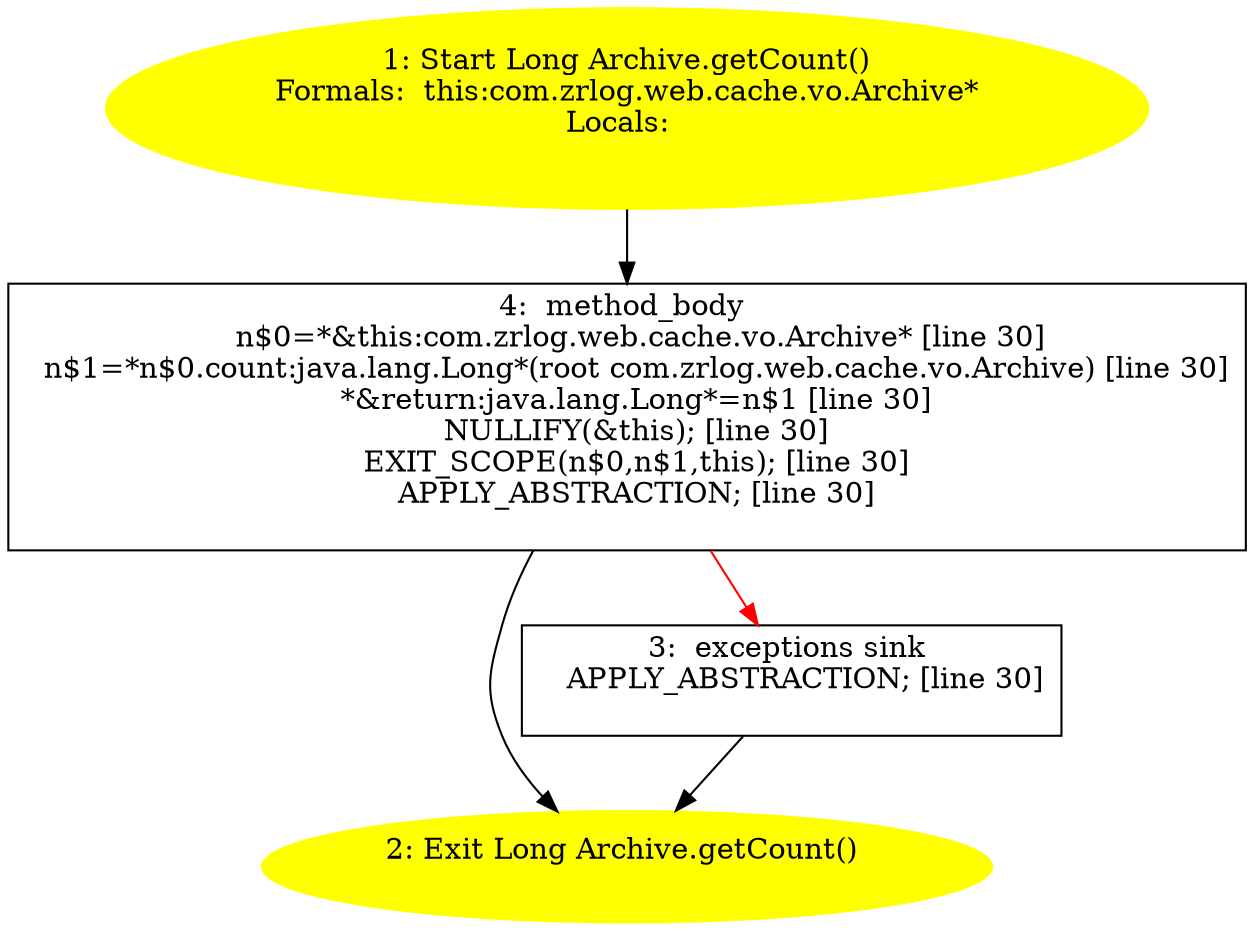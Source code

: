 /* @generated */
digraph cfg {
"com.zrlog.web.cache.vo.Archive.getCount():java.lang.Long.27fd288a34943a3b30ded3c1f5b63f1d_1" [label="1: Start Long Archive.getCount()\nFormals:  this:com.zrlog.web.cache.vo.Archive*\nLocals:  \n  " color=yellow style=filled]
	

	 "com.zrlog.web.cache.vo.Archive.getCount():java.lang.Long.27fd288a34943a3b30ded3c1f5b63f1d_1" -> "com.zrlog.web.cache.vo.Archive.getCount():java.lang.Long.27fd288a34943a3b30ded3c1f5b63f1d_4" ;
"com.zrlog.web.cache.vo.Archive.getCount():java.lang.Long.27fd288a34943a3b30ded3c1f5b63f1d_2" [label="2: Exit Long Archive.getCount() \n  " color=yellow style=filled]
	

"com.zrlog.web.cache.vo.Archive.getCount():java.lang.Long.27fd288a34943a3b30ded3c1f5b63f1d_3" [label="3:  exceptions sink \n   APPLY_ABSTRACTION; [line 30]\n " shape="box"]
	

	 "com.zrlog.web.cache.vo.Archive.getCount():java.lang.Long.27fd288a34943a3b30ded3c1f5b63f1d_3" -> "com.zrlog.web.cache.vo.Archive.getCount():java.lang.Long.27fd288a34943a3b30ded3c1f5b63f1d_2" ;
"com.zrlog.web.cache.vo.Archive.getCount():java.lang.Long.27fd288a34943a3b30ded3c1f5b63f1d_4" [label="4:  method_body \n   n$0=*&this:com.zrlog.web.cache.vo.Archive* [line 30]\n  n$1=*n$0.count:java.lang.Long*(root com.zrlog.web.cache.vo.Archive) [line 30]\n  *&return:java.lang.Long*=n$1 [line 30]\n  NULLIFY(&this); [line 30]\n  EXIT_SCOPE(n$0,n$1,this); [line 30]\n  APPLY_ABSTRACTION; [line 30]\n " shape="box"]
	

	 "com.zrlog.web.cache.vo.Archive.getCount():java.lang.Long.27fd288a34943a3b30ded3c1f5b63f1d_4" -> "com.zrlog.web.cache.vo.Archive.getCount():java.lang.Long.27fd288a34943a3b30ded3c1f5b63f1d_2" ;
	 "com.zrlog.web.cache.vo.Archive.getCount():java.lang.Long.27fd288a34943a3b30ded3c1f5b63f1d_4" -> "com.zrlog.web.cache.vo.Archive.getCount():java.lang.Long.27fd288a34943a3b30ded3c1f5b63f1d_3" [color="red" ];
}
